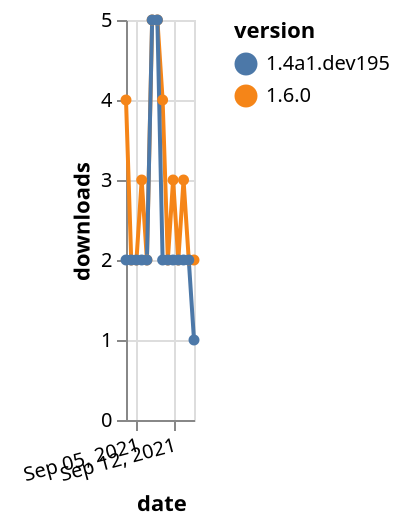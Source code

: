{"$schema": "https://vega.github.io/schema/vega-lite/v5.json", "description": "A simple bar chart with embedded data.", "data": {"values": [{"date": "2021-09-03", "total": 6013, "delta": 4, "version": "1.6.0"}, {"date": "2021-09-04", "total": 6015, "delta": 2, "version": "1.6.0"}, {"date": "2021-09-05", "total": 6017, "delta": 2, "version": "1.6.0"}, {"date": "2021-09-06", "total": 6020, "delta": 3, "version": "1.6.0"}, {"date": "2021-09-07", "total": 6022, "delta": 2, "version": "1.6.0"}, {"date": "2021-09-08", "total": 6027, "delta": 5, "version": "1.6.0"}, {"date": "2021-09-09", "total": 6032, "delta": 5, "version": "1.6.0"}, {"date": "2021-09-10", "total": 6036, "delta": 4, "version": "1.6.0"}, {"date": "2021-09-11", "total": 6038, "delta": 2, "version": "1.6.0"}, {"date": "2021-09-12", "total": 6041, "delta": 3, "version": "1.6.0"}, {"date": "2021-09-13", "total": 6043, "delta": 2, "version": "1.6.0"}, {"date": "2021-09-14", "total": 6046, "delta": 3, "version": "1.6.0"}, {"date": "2021-09-15", "total": 6048, "delta": 2, "version": "1.6.0"}, {"date": "2021-09-16", "total": 6050, "delta": 2, "version": "1.6.0"}, {"date": "2021-09-03", "total": 5347, "delta": 2, "version": "1.4a1.dev195"}, {"date": "2021-09-04", "total": 5349, "delta": 2, "version": "1.4a1.dev195"}, {"date": "2021-09-05", "total": 5351, "delta": 2, "version": "1.4a1.dev195"}, {"date": "2021-09-06", "total": 5353, "delta": 2, "version": "1.4a1.dev195"}, {"date": "2021-09-07", "total": 5355, "delta": 2, "version": "1.4a1.dev195"}, {"date": "2021-09-08", "total": 5360, "delta": 5, "version": "1.4a1.dev195"}, {"date": "2021-09-09", "total": 5365, "delta": 5, "version": "1.4a1.dev195"}, {"date": "2021-09-10", "total": 5367, "delta": 2, "version": "1.4a1.dev195"}, {"date": "2021-09-11", "total": 5369, "delta": 2, "version": "1.4a1.dev195"}, {"date": "2021-09-12", "total": 5371, "delta": 2, "version": "1.4a1.dev195"}, {"date": "2021-09-13", "total": 5373, "delta": 2, "version": "1.4a1.dev195"}, {"date": "2021-09-14", "total": 5375, "delta": 2, "version": "1.4a1.dev195"}, {"date": "2021-09-15", "total": 5377, "delta": 2, "version": "1.4a1.dev195"}, {"date": "2021-09-16", "total": 5378, "delta": 1, "version": "1.4a1.dev195"}]}, "width": "container", "mark": {"type": "line", "point": {"filled": true}}, "encoding": {"x": {"field": "date", "type": "temporal", "timeUnit": "yearmonthdate", "title": "date", "axis": {"labelAngle": -15}}, "y": {"field": "delta", "type": "quantitative", "title": "downloads"}, "color": {"field": "version", "type": "nominal"}, "tooltip": {"field": "delta"}}}